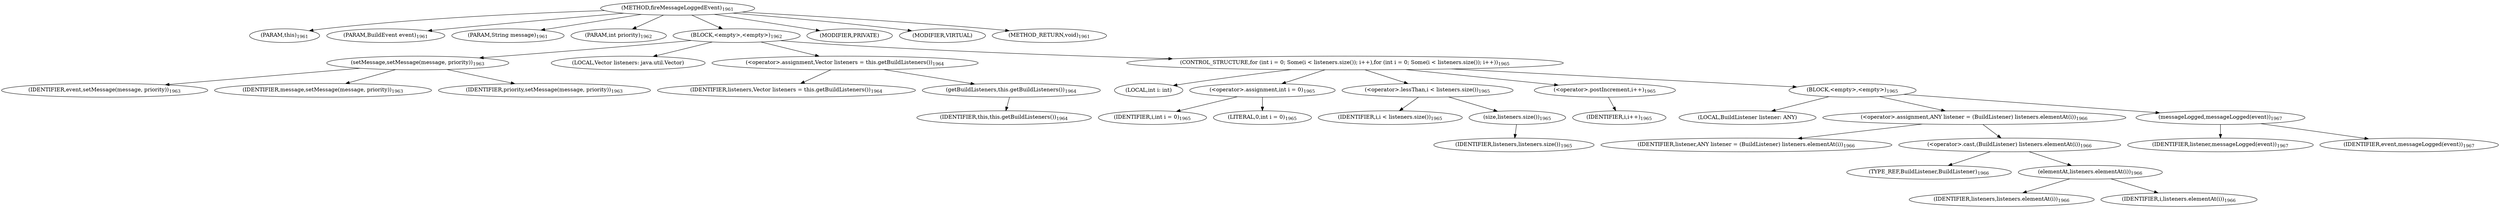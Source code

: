 digraph "fireMessageLoggedEvent" {  
"3519" [label = <(METHOD,fireMessageLoggedEvent)<SUB>1961</SUB>> ]
"168" [label = <(PARAM,this)<SUB>1961</SUB>> ]
"3520" [label = <(PARAM,BuildEvent event)<SUB>1961</SUB>> ]
"3521" [label = <(PARAM,String message)<SUB>1961</SUB>> ]
"3522" [label = <(PARAM,int priority)<SUB>1962</SUB>> ]
"3523" [label = <(BLOCK,&lt;empty&gt;,&lt;empty&gt;)<SUB>1962</SUB>> ]
"3524" [label = <(setMessage,setMessage(message, priority))<SUB>1963</SUB>> ]
"3525" [label = <(IDENTIFIER,event,setMessage(message, priority))<SUB>1963</SUB>> ]
"3526" [label = <(IDENTIFIER,message,setMessage(message, priority))<SUB>1963</SUB>> ]
"3527" [label = <(IDENTIFIER,priority,setMessage(message, priority))<SUB>1963</SUB>> ]
"3528" [label = <(LOCAL,Vector listeners: java.util.Vector)> ]
"3529" [label = <(&lt;operator&gt;.assignment,Vector listeners = this.getBuildListeners())<SUB>1964</SUB>> ]
"3530" [label = <(IDENTIFIER,listeners,Vector listeners = this.getBuildListeners())<SUB>1964</SUB>> ]
"3531" [label = <(getBuildListeners,this.getBuildListeners())<SUB>1964</SUB>> ]
"167" [label = <(IDENTIFIER,this,this.getBuildListeners())<SUB>1964</SUB>> ]
"3532" [label = <(CONTROL_STRUCTURE,for (int i = 0; Some(i &lt; listeners.size()); i++),for (int i = 0; Some(i &lt; listeners.size()); i++))<SUB>1965</SUB>> ]
"3533" [label = <(LOCAL,int i: int)> ]
"3534" [label = <(&lt;operator&gt;.assignment,int i = 0)<SUB>1965</SUB>> ]
"3535" [label = <(IDENTIFIER,i,int i = 0)<SUB>1965</SUB>> ]
"3536" [label = <(LITERAL,0,int i = 0)<SUB>1965</SUB>> ]
"3537" [label = <(&lt;operator&gt;.lessThan,i &lt; listeners.size())<SUB>1965</SUB>> ]
"3538" [label = <(IDENTIFIER,i,i &lt; listeners.size())<SUB>1965</SUB>> ]
"3539" [label = <(size,listeners.size())<SUB>1965</SUB>> ]
"3540" [label = <(IDENTIFIER,listeners,listeners.size())<SUB>1965</SUB>> ]
"3541" [label = <(&lt;operator&gt;.postIncrement,i++)<SUB>1965</SUB>> ]
"3542" [label = <(IDENTIFIER,i,i++)<SUB>1965</SUB>> ]
"3543" [label = <(BLOCK,&lt;empty&gt;,&lt;empty&gt;)<SUB>1965</SUB>> ]
"3544" [label = <(LOCAL,BuildListener listener: ANY)> ]
"3545" [label = <(&lt;operator&gt;.assignment,ANY listener = (BuildListener) listeners.elementAt(i))<SUB>1966</SUB>> ]
"3546" [label = <(IDENTIFIER,listener,ANY listener = (BuildListener) listeners.elementAt(i))<SUB>1966</SUB>> ]
"3547" [label = <(&lt;operator&gt;.cast,(BuildListener) listeners.elementAt(i))<SUB>1966</SUB>> ]
"3548" [label = <(TYPE_REF,BuildListener,BuildListener)<SUB>1966</SUB>> ]
"3549" [label = <(elementAt,listeners.elementAt(i))<SUB>1966</SUB>> ]
"3550" [label = <(IDENTIFIER,listeners,listeners.elementAt(i))<SUB>1966</SUB>> ]
"3551" [label = <(IDENTIFIER,i,listeners.elementAt(i))<SUB>1966</SUB>> ]
"3552" [label = <(messageLogged,messageLogged(event))<SUB>1967</SUB>> ]
"3553" [label = <(IDENTIFIER,listener,messageLogged(event))<SUB>1967</SUB>> ]
"3554" [label = <(IDENTIFIER,event,messageLogged(event))<SUB>1967</SUB>> ]
"3555" [label = <(MODIFIER,PRIVATE)> ]
"3556" [label = <(MODIFIER,VIRTUAL)> ]
"3557" [label = <(METHOD_RETURN,void)<SUB>1961</SUB>> ]
  "3519" -> "168" 
  "3519" -> "3520" 
  "3519" -> "3521" 
  "3519" -> "3522" 
  "3519" -> "3523" 
  "3519" -> "3555" 
  "3519" -> "3556" 
  "3519" -> "3557" 
  "3523" -> "3524" 
  "3523" -> "3528" 
  "3523" -> "3529" 
  "3523" -> "3532" 
  "3524" -> "3525" 
  "3524" -> "3526" 
  "3524" -> "3527" 
  "3529" -> "3530" 
  "3529" -> "3531" 
  "3531" -> "167" 
  "3532" -> "3533" 
  "3532" -> "3534" 
  "3532" -> "3537" 
  "3532" -> "3541" 
  "3532" -> "3543" 
  "3534" -> "3535" 
  "3534" -> "3536" 
  "3537" -> "3538" 
  "3537" -> "3539" 
  "3539" -> "3540" 
  "3541" -> "3542" 
  "3543" -> "3544" 
  "3543" -> "3545" 
  "3543" -> "3552" 
  "3545" -> "3546" 
  "3545" -> "3547" 
  "3547" -> "3548" 
  "3547" -> "3549" 
  "3549" -> "3550" 
  "3549" -> "3551" 
  "3552" -> "3553" 
  "3552" -> "3554" 
}
